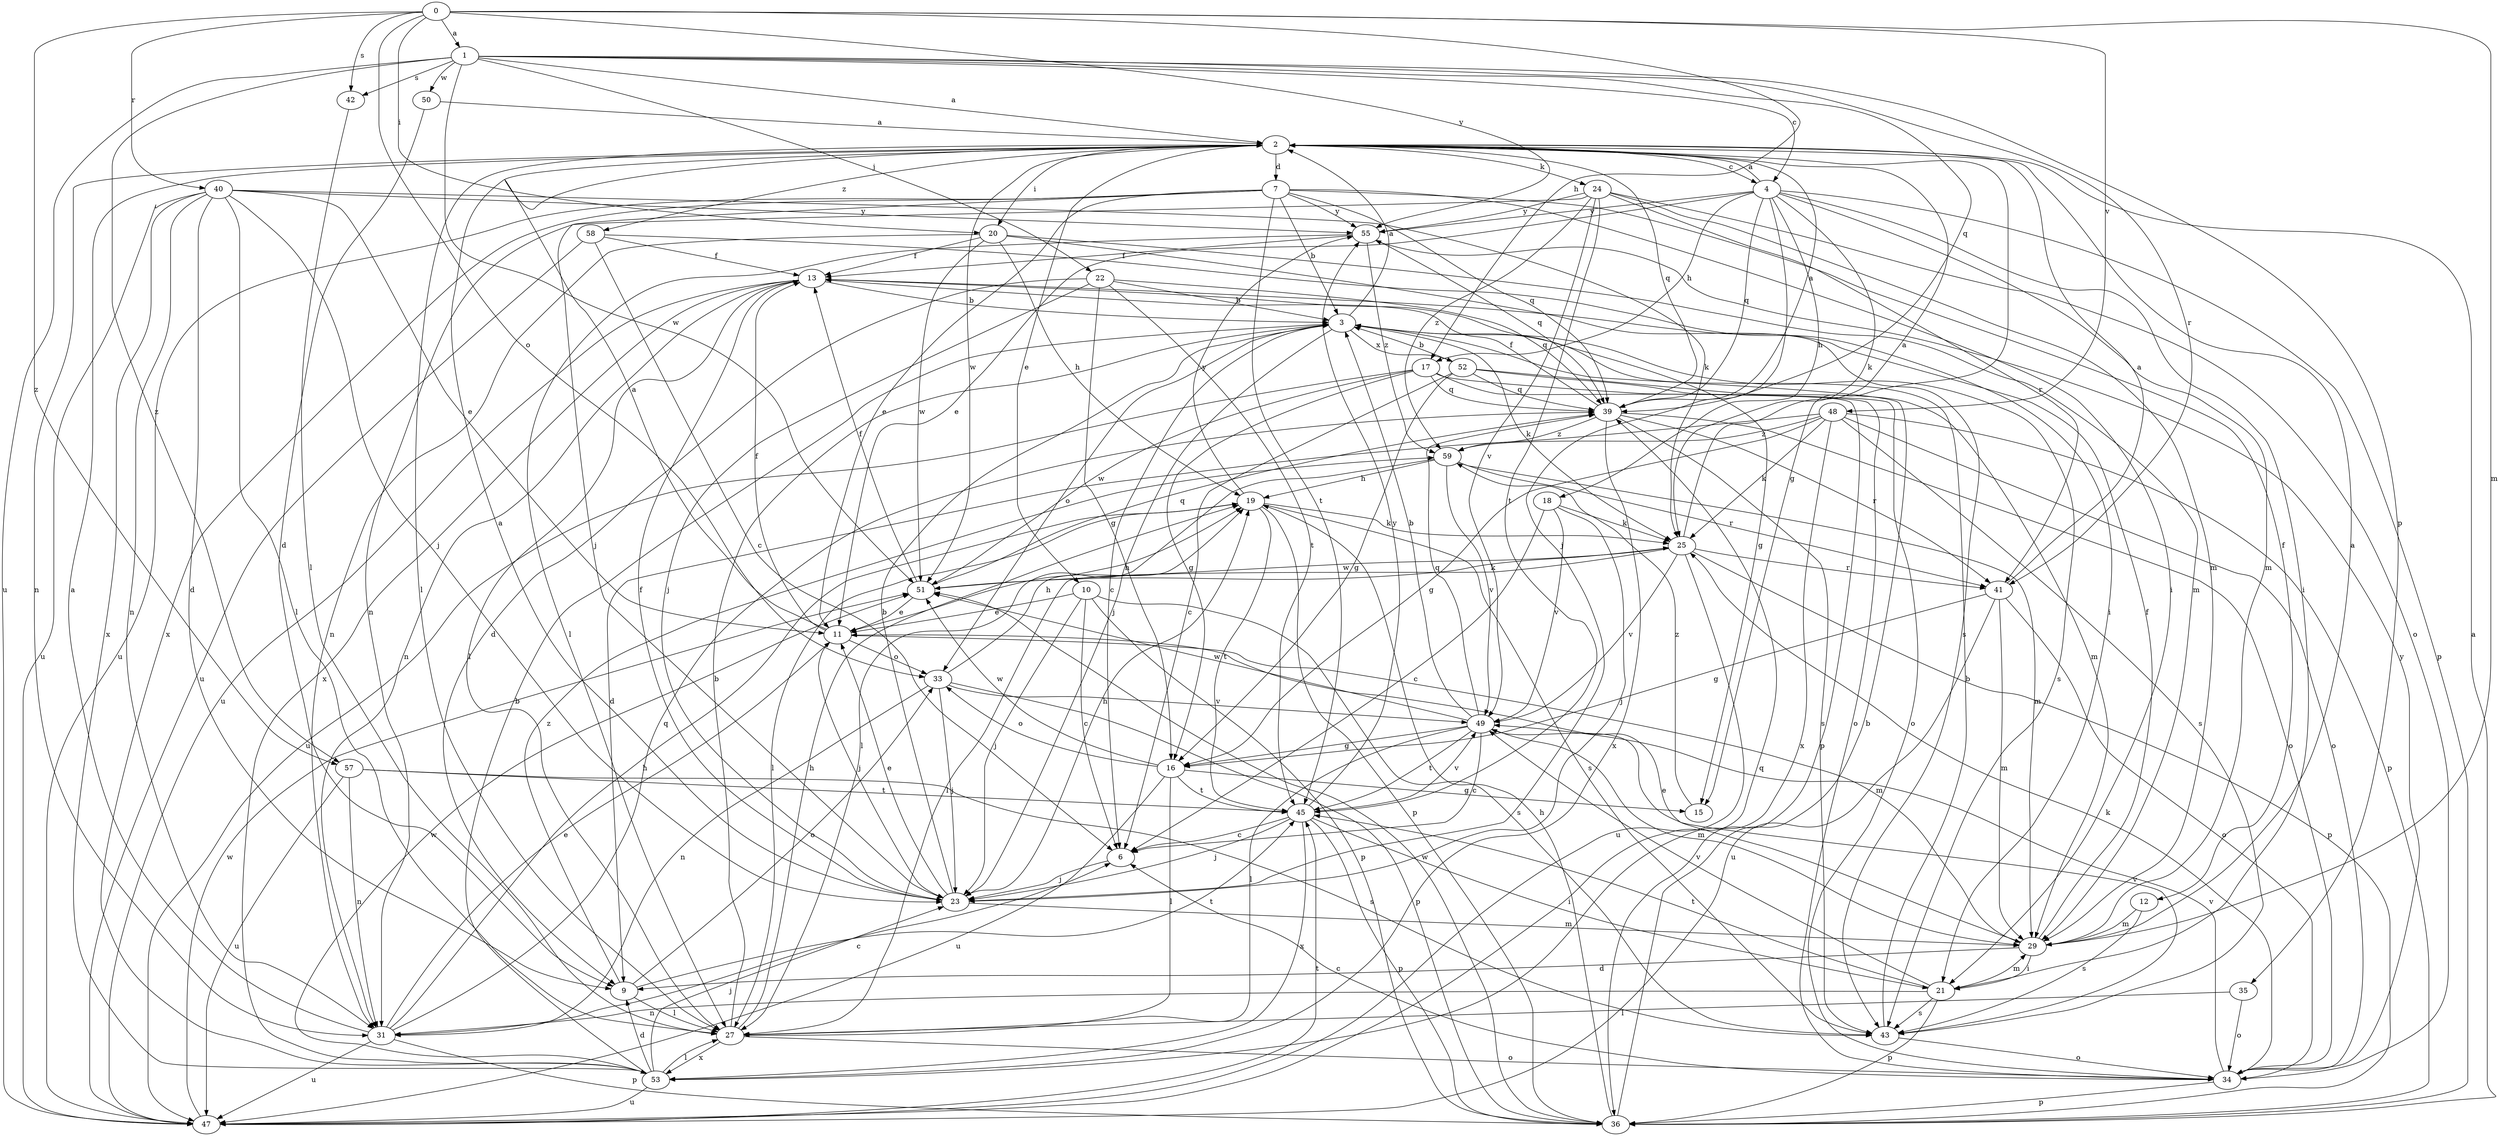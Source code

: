 strict digraph  {
0;
1;
2;
3;
4;
6;
7;
9;
10;
11;
12;
13;
15;
16;
17;
18;
19;
20;
21;
22;
23;
24;
25;
27;
29;
31;
33;
34;
35;
36;
39;
40;
41;
42;
43;
45;
47;
48;
49;
50;
51;
52;
53;
55;
57;
58;
59;
0 -> 1  [label=a];
0 -> 17  [label=h];
0 -> 20  [label=i];
0 -> 29  [label=m];
0 -> 33  [label=o];
0 -> 40  [label=r];
0 -> 42  [label=s];
0 -> 48  [label=v];
0 -> 55  [label=y];
0 -> 57  [label=z];
1 -> 2  [label=a];
1 -> 4  [label=c];
1 -> 22  [label=j];
1 -> 35  [label=p];
1 -> 39  [label=q];
1 -> 41  [label=r];
1 -> 42  [label=s];
1 -> 47  [label=u];
1 -> 50  [label=w];
1 -> 51  [label=w];
1 -> 57  [label=z];
2 -> 4  [label=c];
2 -> 7  [label=d];
2 -> 10  [label=e];
2 -> 15  [label=g];
2 -> 20  [label=i];
2 -> 24  [label=k];
2 -> 27  [label=l];
2 -> 31  [label=n];
2 -> 39  [label=q];
2 -> 51  [label=w];
2 -> 58  [label=z];
3 -> 2  [label=a];
3 -> 6  [label=c];
3 -> 23  [label=j];
3 -> 25  [label=k];
3 -> 33  [label=o];
3 -> 43  [label=s];
3 -> 52  [label=x];
4 -> 2  [label=a];
4 -> 11  [label=e];
4 -> 17  [label=h];
4 -> 18  [label=h];
4 -> 21  [label=i];
4 -> 23  [label=j];
4 -> 25  [label=k];
4 -> 29  [label=m];
4 -> 36  [label=p];
4 -> 39  [label=q];
4 -> 55  [label=y];
6 -> 23  [label=j];
7 -> 3  [label=b];
7 -> 11  [label=e];
7 -> 12  [label=f];
7 -> 21  [label=i];
7 -> 23  [label=j];
7 -> 39  [label=q];
7 -> 45  [label=t];
7 -> 47  [label=u];
7 -> 53  [label=x];
7 -> 55  [label=y];
9 -> 27  [label=l];
9 -> 33  [label=o];
9 -> 45  [label=t];
9 -> 59  [label=z];
10 -> 6  [label=c];
10 -> 11  [label=e];
10 -> 23  [label=j];
10 -> 36  [label=p];
10 -> 43  [label=s];
11 -> 2  [label=a];
11 -> 13  [label=f];
11 -> 19  [label=h];
11 -> 23  [label=j];
11 -> 29  [label=m];
11 -> 33  [label=o];
12 -> 29  [label=m];
12 -> 43  [label=s];
13 -> 3  [label=b];
13 -> 15  [label=g];
13 -> 27  [label=l];
13 -> 31  [label=n];
13 -> 47  [label=u];
13 -> 53  [label=x];
15 -> 59  [label=z];
16 -> 15  [label=g];
16 -> 27  [label=l];
16 -> 33  [label=o];
16 -> 45  [label=t];
16 -> 47  [label=u];
16 -> 51  [label=w];
17 -> 16  [label=g];
17 -> 34  [label=o];
17 -> 36  [label=p];
17 -> 39  [label=q];
17 -> 47  [label=u];
17 -> 51  [label=w];
18 -> 6  [label=c];
18 -> 23  [label=j];
18 -> 25  [label=k];
18 -> 49  [label=v];
19 -> 25  [label=k];
19 -> 27  [label=l];
19 -> 36  [label=p];
19 -> 43  [label=s];
19 -> 45  [label=t];
19 -> 55  [label=y];
20 -> 13  [label=f];
20 -> 19  [label=h];
20 -> 29  [label=m];
20 -> 31  [label=n];
20 -> 43  [label=s];
20 -> 51  [label=w];
21 -> 29  [label=m];
21 -> 31  [label=n];
21 -> 36  [label=p];
21 -> 43  [label=s];
21 -> 45  [label=t];
21 -> 49  [label=v];
22 -> 3  [label=b];
22 -> 9  [label=d];
22 -> 16  [label=g];
22 -> 23  [label=j];
22 -> 39  [label=q];
22 -> 45  [label=t];
23 -> 2  [label=a];
23 -> 3  [label=b];
23 -> 11  [label=e];
23 -> 13  [label=f];
23 -> 19  [label=h];
23 -> 29  [label=m];
24 -> 29  [label=m];
24 -> 31  [label=n];
24 -> 34  [label=o];
24 -> 41  [label=r];
24 -> 45  [label=t];
24 -> 49  [label=v];
24 -> 55  [label=y];
24 -> 59  [label=z];
25 -> 2  [label=a];
25 -> 27  [label=l];
25 -> 36  [label=p];
25 -> 41  [label=r];
25 -> 47  [label=u];
25 -> 49  [label=v];
25 -> 51  [label=w];
27 -> 3  [label=b];
27 -> 19  [label=h];
27 -> 34  [label=o];
27 -> 53  [label=x];
29 -> 2  [label=a];
29 -> 9  [label=d];
29 -> 11  [label=e];
29 -> 13  [label=f];
29 -> 21  [label=i];
31 -> 2  [label=a];
31 -> 6  [label=c];
31 -> 11  [label=e];
31 -> 19  [label=h];
31 -> 36  [label=p];
31 -> 39  [label=q];
31 -> 47  [label=u];
33 -> 19  [label=h];
33 -> 23  [label=j];
33 -> 31  [label=n];
33 -> 36  [label=p];
33 -> 49  [label=v];
34 -> 6  [label=c];
34 -> 25  [label=k];
34 -> 36  [label=p];
34 -> 49  [label=v];
34 -> 55  [label=y];
35 -> 27  [label=l];
35 -> 34  [label=o];
36 -> 2  [label=a];
36 -> 3  [label=b];
36 -> 19  [label=h];
36 -> 51  [label=w];
39 -> 2  [label=a];
39 -> 13  [label=f];
39 -> 34  [label=o];
39 -> 41  [label=r];
39 -> 43  [label=s];
39 -> 53  [label=x];
39 -> 59  [label=z];
40 -> 9  [label=d];
40 -> 11  [label=e];
40 -> 23  [label=j];
40 -> 25  [label=k];
40 -> 27  [label=l];
40 -> 31  [label=n];
40 -> 47  [label=u];
40 -> 53  [label=x];
40 -> 55  [label=y];
41 -> 2  [label=a];
41 -> 16  [label=g];
41 -> 29  [label=m];
41 -> 34  [label=o];
41 -> 47  [label=u];
42 -> 27  [label=l];
43 -> 3  [label=b];
43 -> 34  [label=o];
43 -> 49  [label=v];
45 -> 6  [label=c];
45 -> 21  [label=i];
45 -> 23  [label=j];
45 -> 36  [label=p];
45 -> 49  [label=v];
45 -> 53  [label=x];
45 -> 55  [label=y];
47 -> 39  [label=q];
47 -> 45  [label=t];
47 -> 51  [label=w];
48 -> 9  [label=d];
48 -> 16  [label=g];
48 -> 25  [label=k];
48 -> 34  [label=o];
48 -> 36  [label=p];
48 -> 43  [label=s];
48 -> 53  [label=x];
48 -> 59  [label=z];
49 -> 3  [label=b];
49 -> 6  [label=c];
49 -> 16  [label=g];
49 -> 27  [label=l];
49 -> 29  [label=m];
49 -> 39  [label=q];
49 -> 45  [label=t];
49 -> 51  [label=w];
50 -> 2  [label=a];
50 -> 9  [label=d];
51 -> 11  [label=e];
51 -> 13  [label=f];
51 -> 25  [label=k];
51 -> 39  [label=q];
52 -> 3  [label=b];
52 -> 6  [label=c];
52 -> 16  [label=g];
52 -> 29  [label=m];
52 -> 34  [label=o];
52 -> 39  [label=q];
53 -> 3  [label=b];
53 -> 9  [label=d];
53 -> 23  [label=j];
53 -> 27  [label=l];
53 -> 47  [label=u];
53 -> 51  [label=w];
55 -> 13  [label=f];
55 -> 27  [label=l];
55 -> 39  [label=q];
55 -> 59  [label=z];
57 -> 31  [label=n];
57 -> 43  [label=s];
57 -> 45  [label=t];
57 -> 47  [label=u];
58 -> 6  [label=c];
58 -> 13  [label=f];
58 -> 21  [label=i];
58 -> 47  [label=u];
59 -> 19  [label=h];
59 -> 27  [label=l];
59 -> 29  [label=m];
59 -> 41  [label=r];
59 -> 49  [label=v];
}
